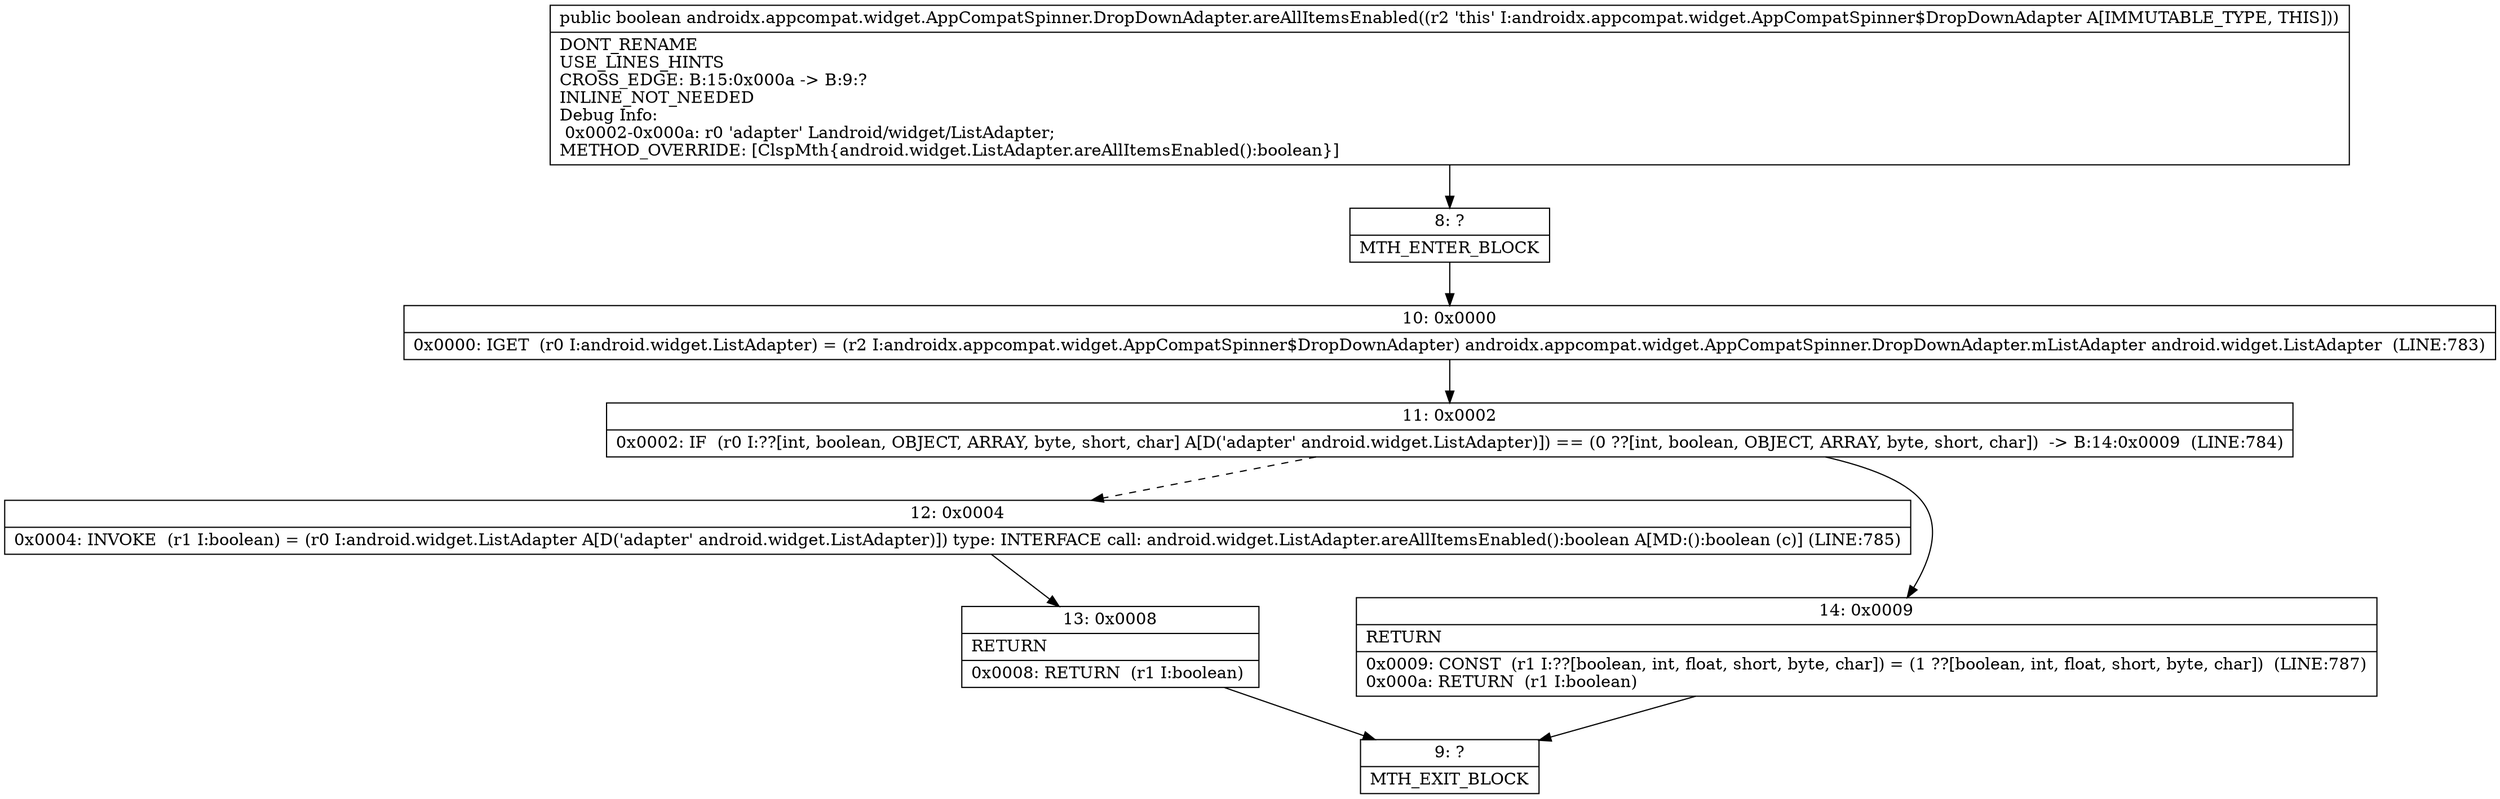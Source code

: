 digraph "CFG forandroidx.appcompat.widget.AppCompatSpinner.DropDownAdapter.areAllItemsEnabled()Z" {
Node_8 [shape=record,label="{8\:\ ?|MTH_ENTER_BLOCK\l}"];
Node_10 [shape=record,label="{10\:\ 0x0000|0x0000: IGET  (r0 I:android.widget.ListAdapter) = (r2 I:androidx.appcompat.widget.AppCompatSpinner$DropDownAdapter) androidx.appcompat.widget.AppCompatSpinner.DropDownAdapter.mListAdapter android.widget.ListAdapter  (LINE:783)\l}"];
Node_11 [shape=record,label="{11\:\ 0x0002|0x0002: IF  (r0 I:??[int, boolean, OBJECT, ARRAY, byte, short, char] A[D('adapter' android.widget.ListAdapter)]) == (0 ??[int, boolean, OBJECT, ARRAY, byte, short, char])  \-\> B:14:0x0009  (LINE:784)\l}"];
Node_12 [shape=record,label="{12\:\ 0x0004|0x0004: INVOKE  (r1 I:boolean) = (r0 I:android.widget.ListAdapter A[D('adapter' android.widget.ListAdapter)]) type: INTERFACE call: android.widget.ListAdapter.areAllItemsEnabled():boolean A[MD:():boolean (c)] (LINE:785)\l}"];
Node_13 [shape=record,label="{13\:\ 0x0008|RETURN\l|0x0008: RETURN  (r1 I:boolean) \l}"];
Node_9 [shape=record,label="{9\:\ ?|MTH_EXIT_BLOCK\l}"];
Node_14 [shape=record,label="{14\:\ 0x0009|RETURN\l|0x0009: CONST  (r1 I:??[boolean, int, float, short, byte, char]) = (1 ??[boolean, int, float, short, byte, char])  (LINE:787)\l0x000a: RETURN  (r1 I:boolean) \l}"];
MethodNode[shape=record,label="{public boolean androidx.appcompat.widget.AppCompatSpinner.DropDownAdapter.areAllItemsEnabled((r2 'this' I:androidx.appcompat.widget.AppCompatSpinner$DropDownAdapter A[IMMUTABLE_TYPE, THIS]))  | DONT_RENAME\lUSE_LINES_HINTS\lCROSS_EDGE: B:15:0x000a \-\> B:9:?\lINLINE_NOT_NEEDED\lDebug Info:\l  0x0002\-0x000a: r0 'adapter' Landroid\/widget\/ListAdapter;\lMETHOD_OVERRIDE: [ClspMth\{android.widget.ListAdapter.areAllItemsEnabled():boolean\}]\l}"];
MethodNode -> Node_8;Node_8 -> Node_10;
Node_10 -> Node_11;
Node_11 -> Node_12[style=dashed];
Node_11 -> Node_14;
Node_12 -> Node_13;
Node_13 -> Node_9;
Node_14 -> Node_9;
}

